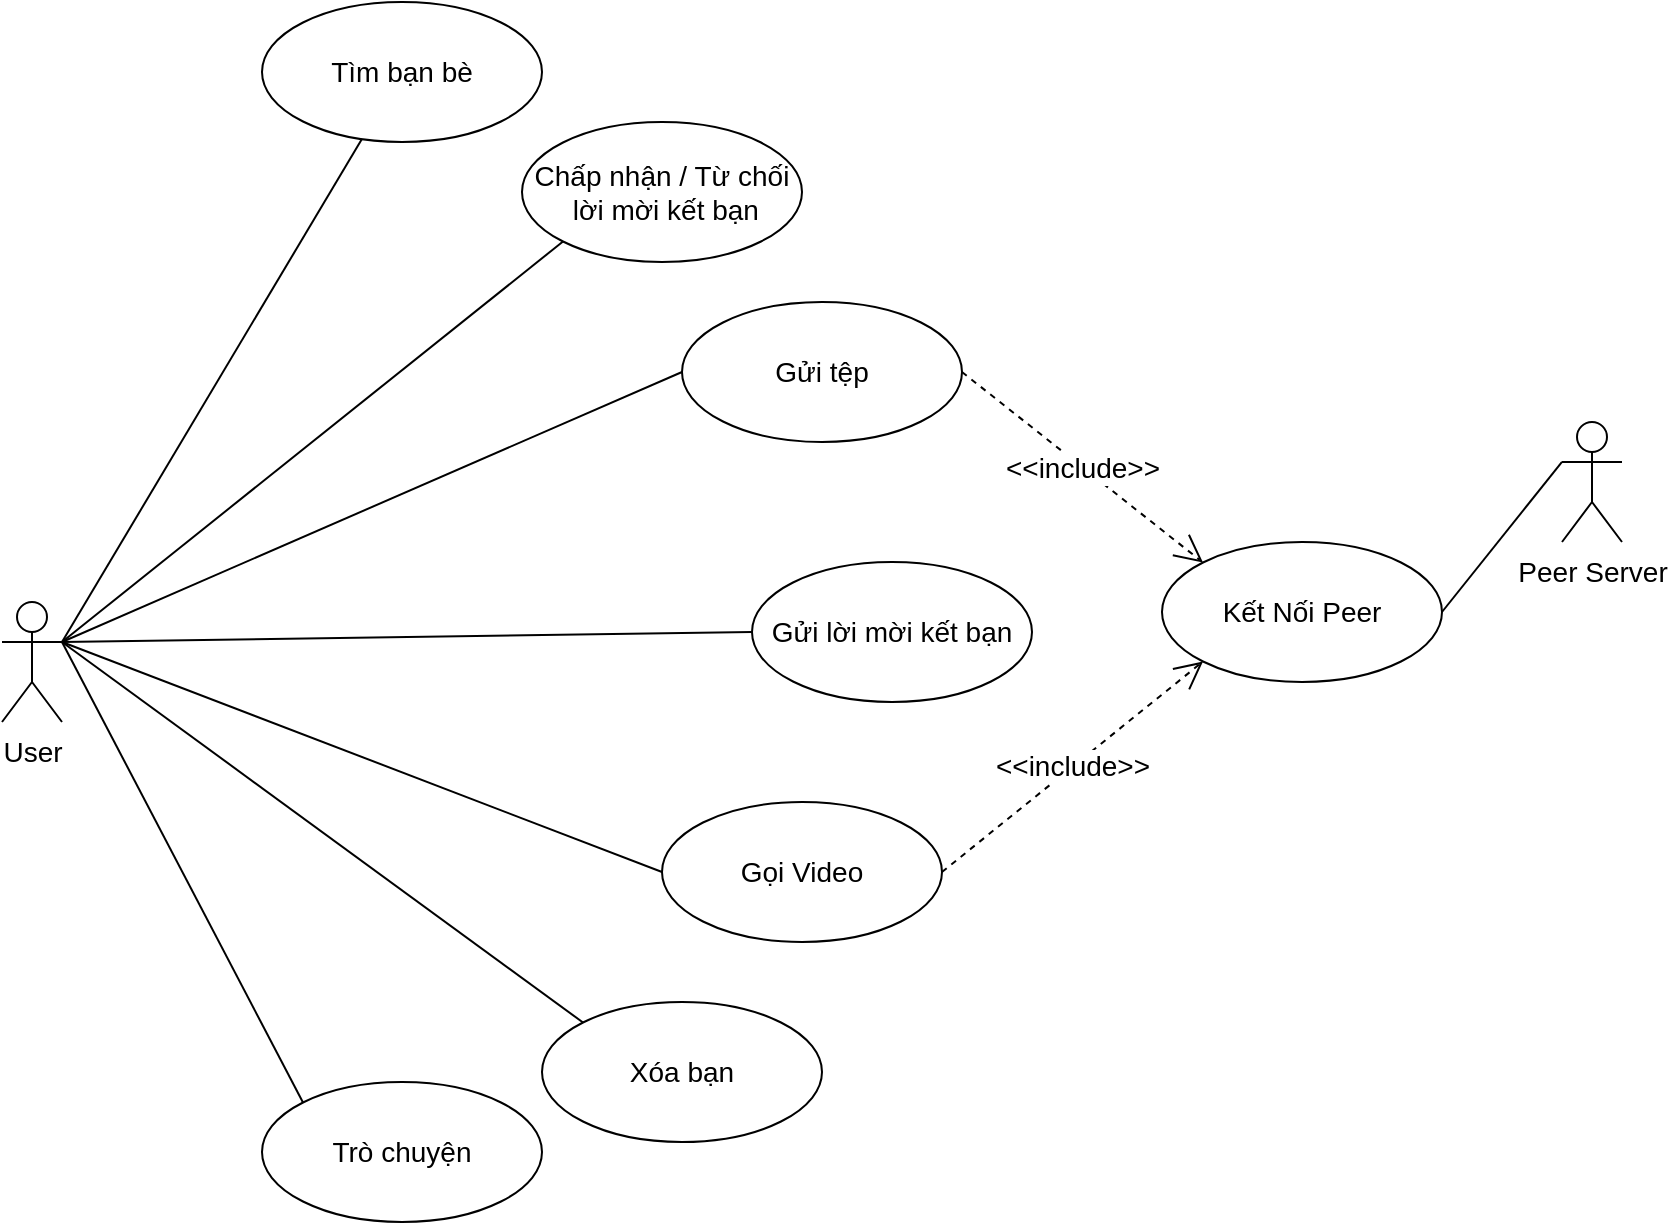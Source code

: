 <mxfile version="20.2.8" type="device"><diagram id="xRWwraY7McmnF7ADtMVb" name="Page-1"><mxGraphModel dx="1346" dy="967" grid="1" gridSize="10" guides="1" tooltips="1" connect="1" arrows="1" fold="1" page="1" pageScale="1" pageWidth="850" pageHeight="1100" math="0" shadow="0"><root><mxCell id="0"/><mxCell id="1" parent="0"/><mxCell id="FIm2NPoILV72aloOp9Qp-1" value="User" style="shape=umlActor;verticalLabelPosition=bottom;verticalAlign=top;html=1;outlineConnect=0;fontSize=14;" vertex="1" parent="1"><mxGeometry x="10" y="360" width="30" height="60" as="geometry"/></mxCell><mxCell id="FIm2NPoILV72aloOp9Qp-4" value="Trò chuyện" style="ellipse;whiteSpace=wrap;html=1;fontSize=14;" vertex="1" parent="1"><mxGeometry x="140" y="600" width="140" height="70" as="geometry"/></mxCell><mxCell id="FIm2NPoILV72aloOp9Qp-5" value="Gửi tệp" style="ellipse;whiteSpace=wrap;html=1;fontSize=14;" vertex="1" parent="1"><mxGeometry x="350" y="210" width="140" height="70" as="geometry"/></mxCell><mxCell id="FIm2NPoILV72aloOp9Qp-6" value="Gọi Video" style="ellipse;whiteSpace=wrap;html=1;fontSize=14;" vertex="1" parent="1"><mxGeometry x="340" y="460" width="140" height="70" as="geometry"/></mxCell><mxCell id="FIm2NPoILV72aloOp9Qp-7" value="Gửi lời mời kết bạn" style="ellipse;whiteSpace=wrap;html=1;fontSize=14;" vertex="1" parent="1"><mxGeometry x="385" y="340" width="140" height="70" as="geometry"/></mxCell><mxCell id="FIm2NPoILV72aloOp9Qp-8" value="Chấp nhận / Từ chối&lt;br style=&quot;font-size: 14px;&quot;&gt;&amp;nbsp;lời mời kết bạn" style="ellipse;whiteSpace=wrap;html=1;fontSize=14;" vertex="1" parent="1"><mxGeometry x="270" y="120" width="140" height="70" as="geometry"/></mxCell><mxCell id="FIm2NPoILV72aloOp9Qp-9" value="Xóa bạn" style="ellipse;whiteSpace=wrap;html=1;fontSize=14;" vertex="1" parent="1"><mxGeometry x="280" y="560" width="140" height="70" as="geometry"/></mxCell><mxCell id="FIm2NPoILV72aloOp9Qp-10" value="Tìm bạn bè" style="ellipse;whiteSpace=wrap;html=1;fontSize=14;" vertex="1" parent="1"><mxGeometry x="140" y="60" width="140" height="70" as="geometry"/></mxCell><mxCell id="FIm2NPoILV72aloOp9Qp-11" value="Peer Server" style="shape=umlActor;verticalLabelPosition=bottom;verticalAlign=top;html=1;fontSize=14;" vertex="1" parent="1"><mxGeometry x="790" y="270" width="30" height="60" as="geometry"/></mxCell><mxCell id="FIm2NPoILV72aloOp9Qp-12" value="Kết Nối Peer" style="ellipse;whiteSpace=wrap;html=1;fontSize=14;" vertex="1" parent="1"><mxGeometry x="590" y="330" width="140" height="70" as="geometry"/></mxCell><mxCell id="FIm2NPoILV72aloOp9Qp-16" value="" style="endArrow=none;html=1;rounded=0;exitX=1;exitY=0.333;exitDx=0;exitDy=0;exitPerimeter=0;entryX=0;entryY=0.5;entryDx=0;entryDy=0;fontSize=14;" edge="1" parent="1" source="FIm2NPoILV72aloOp9Qp-1" target="FIm2NPoILV72aloOp9Qp-6"><mxGeometry width="50" height="50" relative="1" as="geometry"><mxPoint x="70" y="380" as="sourcePoint"/><mxPoint x="440" y="350" as="targetPoint"/></mxGeometry></mxCell><mxCell id="FIm2NPoILV72aloOp9Qp-17" value="" style="endArrow=none;html=1;rounded=0;exitX=1;exitY=0.5;exitDx=0;exitDy=0;entryX=0;entryY=0.333;entryDx=0;entryDy=0;entryPerimeter=0;fontSize=14;" edge="1" parent="1" source="FIm2NPoILV72aloOp9Qp-12" target="FIm2NPoILV72aloOp9Qp-11"><mxGeometry width="50" height="50" relative="1" as="geometry"><mxPoint x="70" y="360" as="sourcePoint"/><mxPoint x="150.0" y="665" as="targetPoint"/></mxGeometry></mxCell><mxCell id="FIm2NPoILV72aloOp9Qp-18" value="&amp;lt;&amp;lt;include&amp;gt;&amp;gt;" style="endArrow=open;endSize=12;dashed=1;html=1;rounded=0;entryX=0;entryY=0;entryDx=0;entryDy=0;exitX=1;exitY=0.5;exitDx=0;exitDy=0;fontSize=14;" edge="1" parent="1" source="FIm2NPoILV72aloOp9Qp-5" target="FIm2NPoILV72aloOp9Qp-12"><mxGeometry width="160" relative="1" as="geometry"><mxPoint x="280" y="640" as="sourcePoint"/><mxPoint x="440" y="640" as="targetPoint"/></mxGeometry></mxCell><mxCell id="FIm2NPoILV72aloOp9Qp-19" value="&amp;lt;&amp;lt;include&amp;gt;&amp;gt;" style="endArrow=open;endSize=12;dashed=1;html=1;rounded=0;entryX=0;entryY=1;entryDx=0;entryDy=0;exitX=1;exitY=0.5;exitDx=0;exitDy=0;fontSize=14;" edge="1" parent="1" source="FIm2NPoILV72aloOp9Qp-6" target="FIm2NPoILV72aloOp9Qp-12"><mxGeometry width="160" relative="1" as="geometry"><mxPoint x="389.497" y="629.749" as="sourcePoint"/><mxPoint x="455.503" y="700.251" as="targetPoint"/></mxGeometry></mxCell><mxCell id="FIm2NPoILV72aloOp9Qp-21" value="" style="endArrow=none;html=1;rounded=0;exitX=1;exitY=0.333;exitDx=0;exitDy=0;exitPerimeter=0;entryX=0;entryY=0.5;entryDx=0;entryDy=0;fontSize=14;" edge="1" parent="1" source="FIm2NPoILV72aloOp9Qp-1" target="FIm2NPoILV72aloOp9Qp-5"><mxGeometry width="50" height="50" relative="1" as="geometry"><mxPoint x="70" y="380" as="sourcePoint"/><mxPoint x="220" y="695" as="targetPoint"/></mxGeometry></mxCell><mxCell id="FIm2NPoILV72aloOp9Qp-22" value="" style="endArrow=none;html=1;rounded=0;exitX=1;exitY=0.333;exitDx=0;exitDy=0;exitPerimeter=0;entryX=0;entryY=0;entryDx=0;entryDy=0;fontSize=14;" edge="1" parent="1" source="FIm2NPoILV72aloOp9Qp-1" target="FIm2NPoILV72aloOp9Qp-9"><mxGeometry width="50" height="50" relative="1" as="geometry"><mxPoint x="70" y="380" as="sourcePoint"/><mxPoint x="230" y="705" as="targetPoint"/></mxGeometry></mxCell><mxCell id="FIm2NPoILV72aloOp9Qp-23" value="" style="endArrow=none;html=1;rounded=0;entryX=0;entryY=0;entryDx=0;entryDy=0;fontSize=14;exitX=1;exitY=0.333;exitDx=0;exitDy=0;exitPerimeter=0;" edge="1" parent="1" source="FIm2NPoILV72aloOp9Qp-1" target="FIm2NPoILV72aloOp9Qp-4"><mxGeometry width="50" height="50" relative="1" as="geometry"><mxPoint x="40" y="380" as="sourcePoint"/><mxPoint x="120" y="655" as="targetPoint"/></mxGeometry></mxCell><mxCell id="FIm2NPoILV72aloOp9Qp-24" value="" style="endArrow=none;html=1;rounded=0;exitX=1;exitY=0.333;exitDx=0;exitDy=0;exitPerimeter=0;entryX=0;entryY=0.5;entryDx=0;entryDy=0;fontSize=14;" edge="1" parent="1" source="FIm2NPoILV72aloOp9Qp-1" target="FIm2NPoILV72aloOp9Qp-7"><mxGeometry width="50" height="50" relative="1" as="geometry"><mxPoint x="70" y="380" as="sourcePoint"/><mxPoint x="250" y="725" as="targetPoint"/></mxGeometry></mxCell><mxCell id="FIm2NPoILV72aloOp9Qp-25" value="" style="endArrow=none;html=1;rounded=0;entryX=0;entryY=1;entryDx=0;entryDy=0;exitX=1;exitY=0.333;exitDx=0;exitDy=0;exitPerimeter=0;fontSize=14;" edge="1" parent="1" source="FIm2NPoILV72aloOp9Qp-1" target="FIm2NPoILV72aloOp9Qp-8"><mxGeometry width="50" height="50" relative="1" as="geometry"><mxPoint x="70" y="380" as="sourcePoint"/><mxPoint x="260" y="735" as="targetPoint"/></mxGeometry></mxCell><mxCell id="FIm2NPoILV72aloOp9Qp-26" value="" style="endArrow=none;html=1;rounded=0;exitX=1;exitY=0.333;exitDx=0;exitDy=0;exitPerimeter=0;fontSize=14;" edge="1" parent="1" source="FIm2NPoILV72aloOp9Qp-1" target="FIm2NPoILV72aloOp9Qp-10"><mxGeometry width="50" height="50" relative="1" as="geometry"><mxPoint x="70" y="380" as="sourcePoint"/><mxPoint x="220.0" y="675" as="targetPoint"/></mxGeometry></mxCell></root></mxGraphModel></diagram></mxfile>